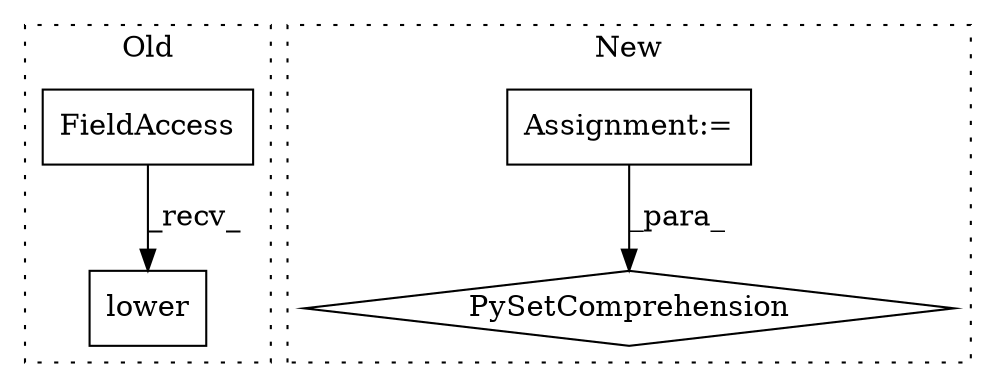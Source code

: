 digraph G {
subgraph cluster0 {
1 [label="lower" a="32" s="11593" l="7" shape="box"];
4 [label="FieldAccess" a="22" s="11575" l="17" shape="box"];
label = "Old";
style="dotted";
}
subgraph cluster1 {
2 [label="PySetComprehension" a="111" s="11833" l="168" shape="diamond"];
3 [label="Assignment:=" a="7" s="11967" l="26" shape="box"];
label = "New";
style="dotted";
}
3 -> 2 [label="_para_"];
4 -> 1 [label="_recv_"];
}